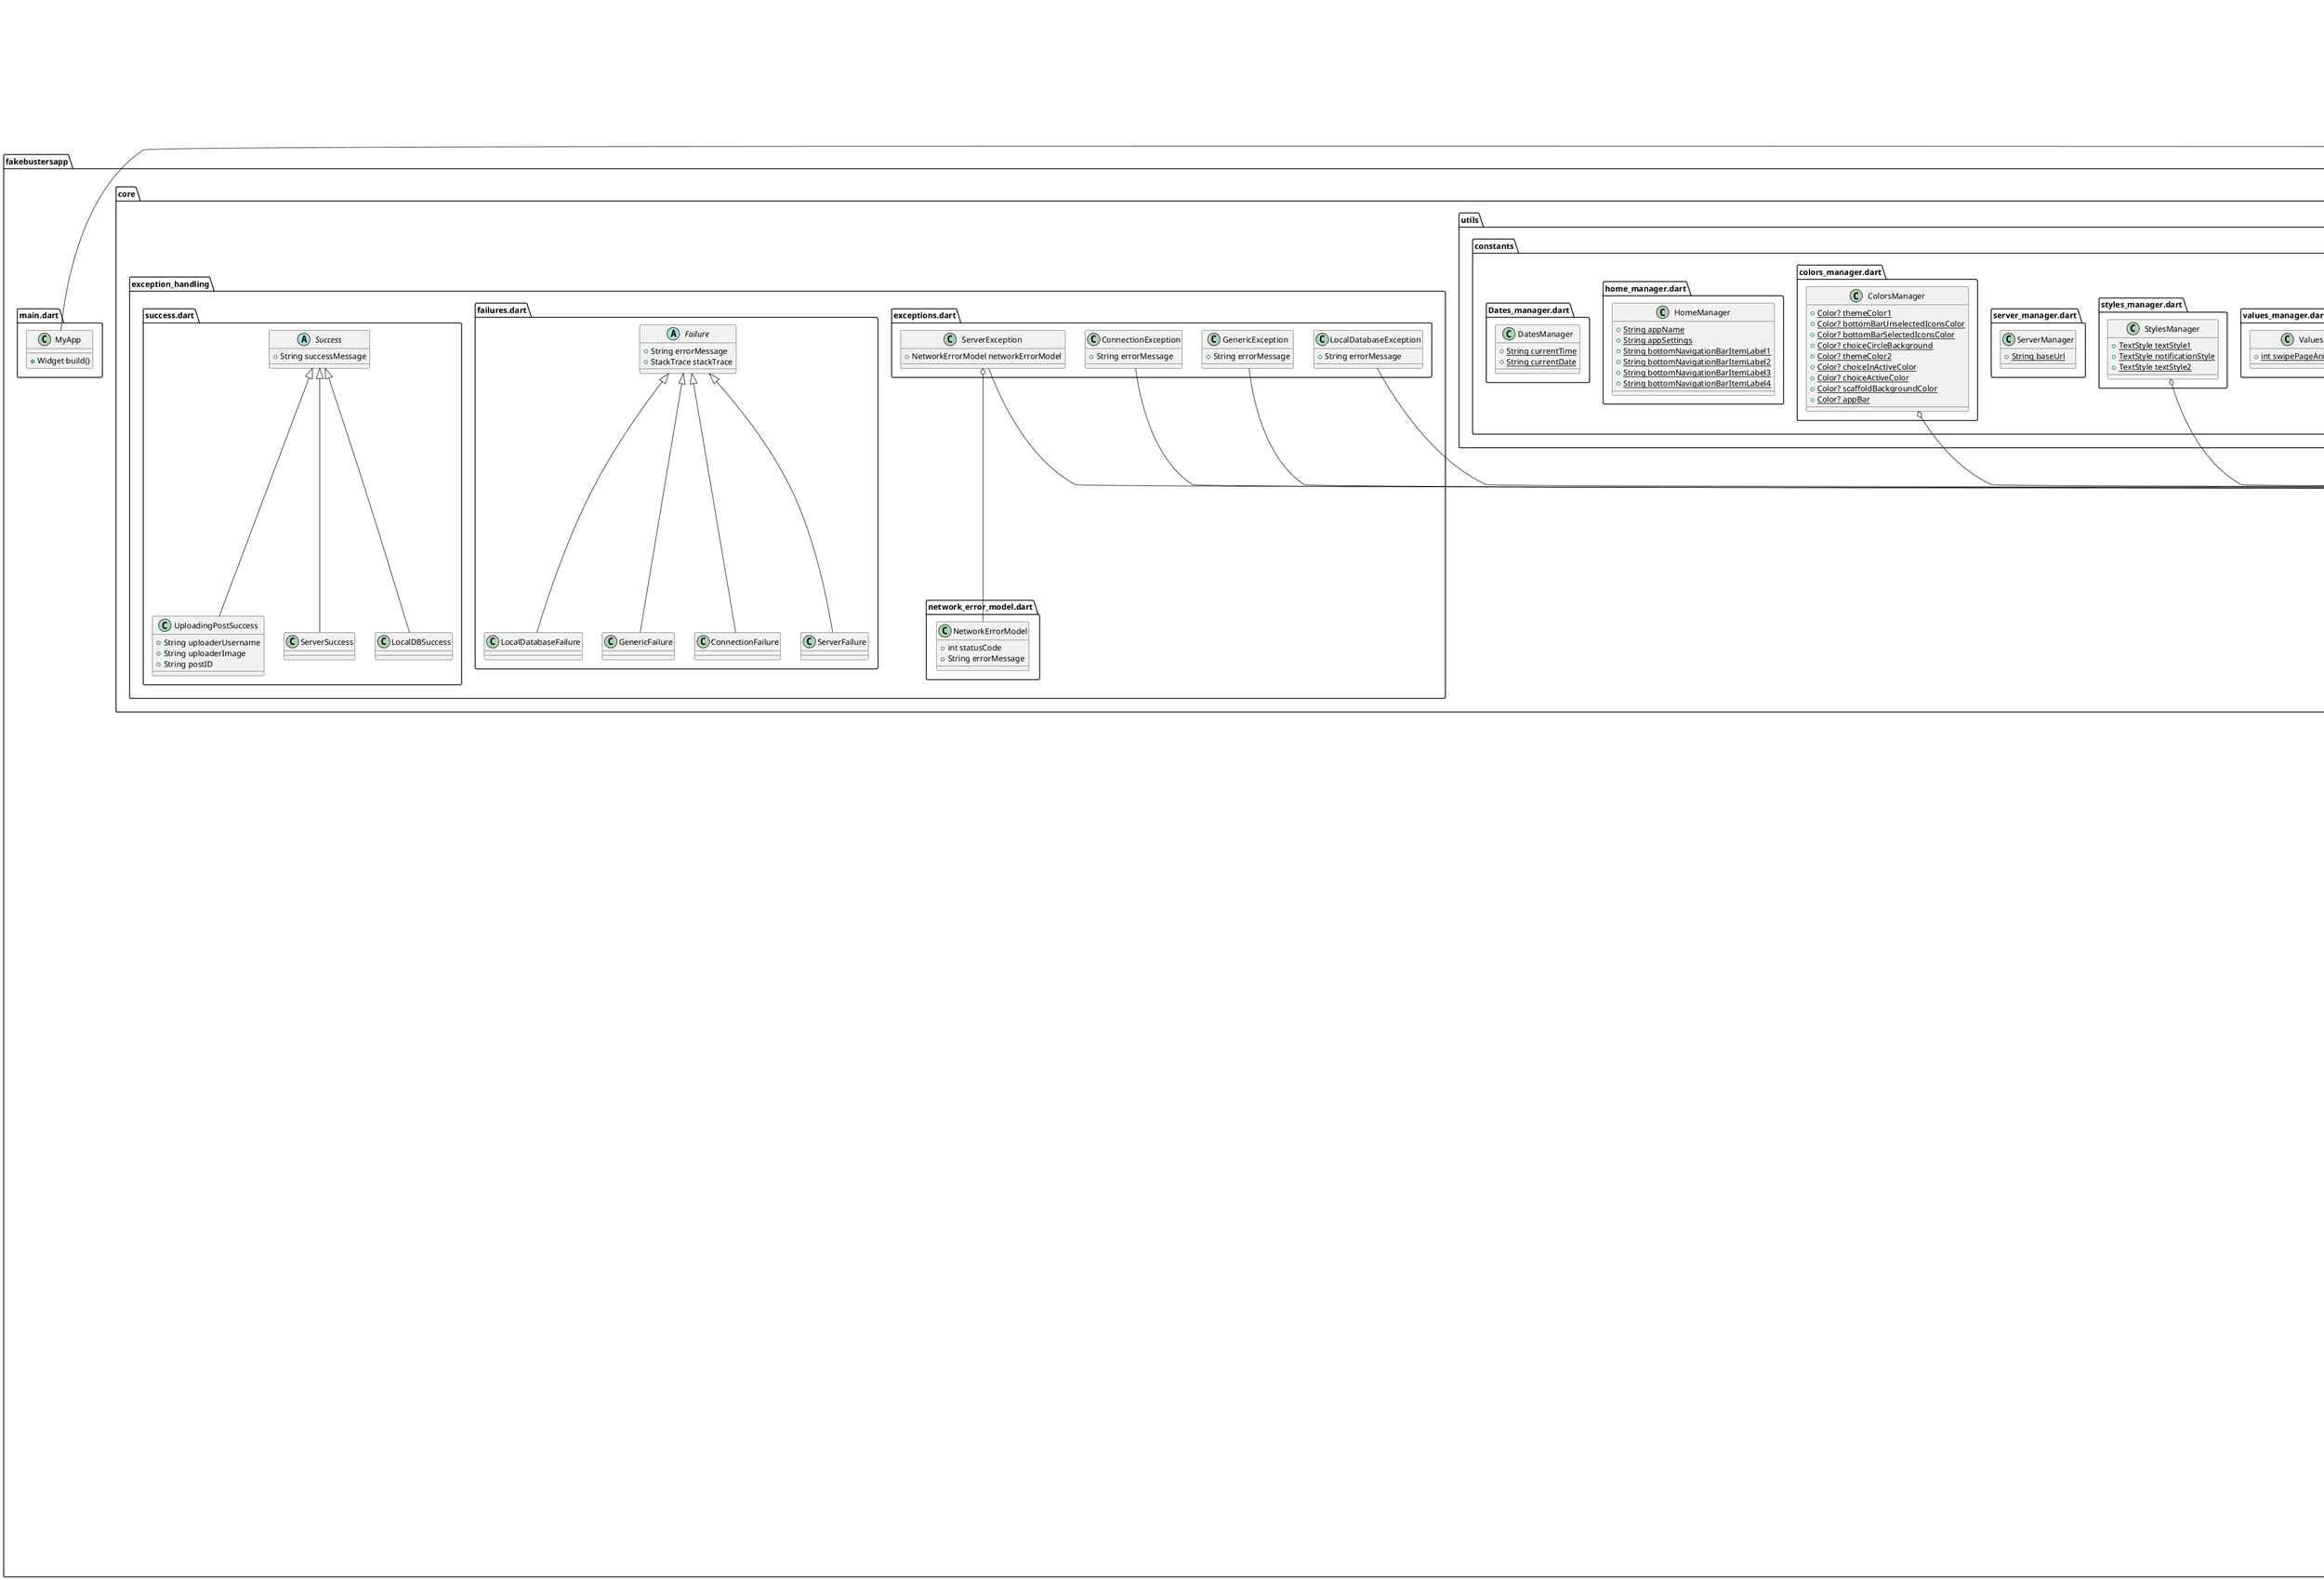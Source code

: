 @startuml
set namespaceSeparator ::

class "fakebustersapp::core::exception_handling::exceptions.dart::ServerException" {
  +NetworkErrorModel networkErrorModel
}

"fakebustersapp::core::exception_handling::exceptions.dart::ServerException" o-- "fakebustersapp::core::exception_handling::network_error_model.dart::NetworkErrorModel"
"dart::core::Exception" <|-- "fakebustersapp::core::exception_handling::exceptions.dart::ServerException"

class "fakebustersapp::core::exception_handling::exceptions.dart::ConnectionException" {
  +String errorMessage
}

"dart::core::Exception" <|-- "fakebustersapp::core::exception_handling::exceptions.dart::ConnectionException"

class "fakebustersapp::core::exception_handling::exceptions.dart::LocalDatabaseException" {
  +String errorMessage
}

"dart::core::Exception" <|-- "fakebustersapp::core::exception_handling::exceptions.dart::LocalDatabaseException"

class "fakebustersapp::core::exception_handling::exceptions.dart::GenericException" {
  +String errorMessage
}

"dart::core::Exception" <|-- "fakebustersapp::core::exception_handling::exceptions.dart::GenericException"

abstract class "fakebustersapp::core::exception_handling::failures.dart::Failure" {
  +String errorMessage
  +StackTrace stackTrace
}

class "fakebustersapp::core::exception_handling::failures.dart::ConnectionFailure" {
}

"fakebustersapp::core::exception_handling::failures.dart::Failure" <|-- "fakebustersapp::core::exception_handling::failures.dart::ConnectionFailure"

class "fakebustersapp::core::exception_handling::failures.dart::ServerFailure" {
}

"fakebustersapp::core::exception_handling::failures.dart::Failure" <|-- "fakebustersapp::core::exception_handling::failures.dart::ServerFailure"

class "fakebustersapp::core::exception_handling::failures.dart::LocalDatabaseFailure" {
}

"fakebustersapp::core::exception_handling::failures.dart::Failure" <|-- "fakebustersapp::core::exception_handling::failures.dart::LocalDatabaseFailure"

class "fakebustersapp::core::exception_handling::failures.dart::GenericFailure" {
}

"fakebustersapp::core::exception_handling::failures.dart::Failure" <|-- "fakebustersapp::core::exception_handling::failures.dart::GenericFailure"

class "fakebustersapp::core::exception_handling::network_error_model.dart::NetworkErrorModel" {
  +int statusCode
  +String errorMessage
}

abstract class "fakebustersapp::core::exception_handling::success.dart::Success" {
  +String successMessage
}

class "fakebustersapp::core::exception_handling::success.dart::ServerSuccess" {
}

"fakebustersapp::core::exception_handling::success.dart::Success" <|-- "fakebustersapp::core::exception_handling::success.dart::ServerSuccess"

class "fakebustersapp::core::exception_handling::success.dart::LocalDBSuccess" {
}

"fakebustersapp::core::exception_handling::success.dart::Success" <|-- "fakebustersapp::core::exception_handling::success.dart::LocalDBSuccess"

class "fakebustersapp::core::exception_handling::success.dart::UploadingPostSuccess" {
  +String uploaderUsername
  +String uploaderImage
  +String postID
}

"fakebustersapp::core::exception_handling::success.dart::Success" <|-- "fakebustersapp::core::exception_handling::success.dart::UploadingPostSuccess"

class "fakebustersapp::core::utils::constants::theme_manager.dart::AppThemeManager" {
  {static} +ThemeData darkMode
  {static} +ThemeData lightMode
}

"fakebustersapp::core::utils::constants::theme_manager.dart::AppThemeManager" o-- "flutter::src::material::theme_data.dart::ThemeData"

class "fakebustersapp::core::utils::constants::values_manager.dart::ValuesManager" {
  {static} +int swipePageAnimationDuration
}

class "fakebustersapp::core::utils::constants::styles_manager.dart::StylesManager" {
  {static} +TextStyle textStyle1
  {static} +TextStyle notificationStyle
  {static} +TextStyle textStyle2
}

"fakebustersapp::core::utils::constants::styles_manager.dart::StylesManager" o-- "flutter::src::painting::text_style.dart::TextStyle"

class "fakebustersapp::core::utils::constants::server_manager.dart::ServerManager" {
  {static} +String baseUrl
}

class "fakebustersapp::core::utils::constants::colors_manager.dart::ColorsManager" {
  {static} +Color? themeColor1
  {static} +Color? bottomBarUnselectedIconsColor
  {static} +Color? bottomBarSelectedIconsColor
  {static} +Color? choiceCircleBackground
  {static} +Color? themeColor2
  {static} +Color? choiceInActiveColor
  {static} +Color? choiceActiveColor
  {static} +Color? scaffoldBackgroundColor
  {static} +Color? appBar
}

"fakebustersapp::core::utils::constants::colors_manager.dart::ColorsManager" o-- "dart::ui::Color"

class "fakebustersapp::core::utils::constants::home_manager.dart::HomeManager" {
  {static} +String appName
  {static} +String appSettings
  {static} +String bottomNavigationBarItemLabel1
  {static} +String bottomNavigationBarItemLabel2
  {static} +String bottomNavigationBarItemLabel3
  {static} +String bottomNavigationBarItemLabel4
}

class "fakebustersapp::core::utils::constants::Dates_manager.dart::DatesManager" {
  {static} +String currentTime
  {static} +String currentDate
}

class "fakebustersapp::main.dart::MyApp" {
  +Widget build()
}

"flutter_riverpod::src::consumer.dart::ConsumerWidget" <|-- "fakebustersapp::main.dart::MyApp"

abstract class "fakebustersapp::data::data_source::base_user_remote_datasource.dart::BaseUserRemoteDataSource" {
  +Future<String> signUp()
  +Future<String> login()
  +Future<String> verifyUserToken()
  +Future<String> EditProfile()
  +Future<User> getUserData()
}

class "fakebustersapp::data::data_source::user_local_datasource.dart::UserLocalDataSource" {
  +Future<String> logout()
  +Future<String> setTheme()
  +Future<String?> getTheme()
}

"fakebustersapp::data::data_source::base_user_local_datasource.dart::BaseUserLocalDataSource" <|-- "fakebustersapp::data::data_source::user_local_datasource.dart::UserLocalDataSource"

abstract class "fakebustersapp::data::data_source::base_notification_remote_datasource.dart::BaseNotificationRemoteDataSource" {
  +Future<List<NotificationEntity>> getUserNotifications()
  +Future<String> deleteUserNotification()
}

abstract class "fakebustersapp::data::data_source::base_user_local_datasource.dart::BaseUserLocalDataSource" {
  +Future<String> logout()
}

abstract class "fakebustersapp::data::data_source::base_post_remote_datasource.dart::BasePostRemoteDataSource" {
  +Future<UploadingPostSuccess> uploadPost()
  +Future<List<Post>> findPostsByCategories()
  +Future<List<Post>> searchPostsByProductName()
  +Future<Vote> incrementFakeVotes()
  +Future<Vote> incrementOriginalVotes()
  +Future<Vote> getPostVotes()
  +Future<String> deletePostByID()
  +Future<Post> getPostByID()
}

class "fakebustersapp::data::data_source::post_remote_datasource.dart::PostRemoteDataSource" {
  +Future<UploadingPostSuccess> uploadPost()
  +Future<List<Post>> findPostsByCategories()
  +Future<List<Post>> searchPostsByProductName()
  +Future<Vote> getPostVotes()
  +Future<Vote> incrementFakeVotes()
  +Future<Vote> incrementOriginalVotes()
  +Future<String> deletePostByID()
  +Future<Post> getPostByID()
}

"fakebustersapp::data::data_source::base_post_remote_datasource.dart::BasePostRemoteDataSource" <|-- "fakebustersapp::data::data_source::post_remote_datasource.dart::PostRemoteDataSource"

class "fakebustersapp::data::data_source::user_remote_datasource.dart::UserRemoteDataSource" {
  +Future<String> signUp()
  +Future<String> login()
  +Future<String> verifyUserToken()
  +Future<String> EditProfile()
  +Future<User> getUserData()
}

"fakebustersapp::data::data_source::base_user_remote_datasource.dart::BaseUserRemoteDataSource" <|-- "fakebustersapp::data::data_source::user_remote_datasource.dart::UserRemoteDataSource"

class "fakebustersapp::data::data_source::notification_remote_datasource.dart::NotificationRemoteDataSource" {
  +Future<List<NotificationEntity>> getUserNotifications()
  +Future<String> deleteUserNotification()
}

"fakebustersapp::data::data_source::base_notification_remote_datasource.dart::BaseNotificationRemoteDataSource" <|-- "fakebustersapp::data::data_source::notification_remote_datasource.dart::NotificationRemoteDataSource"

class "fakebustersapp::data::data_repository::notification_repository.dart::NotificationRepository" {
  +BaseNotificationRemoteDataSource notificationRemoteDataSource
  +Future<Either<Failure, List<NotificationEntity>>> getUserNotifications()
  +Future<Either<Failure, Success>> deleteUserNotification()
}

"fakebustersapp::data::data_repository::notification_repository.dart::NotificationRepository" o-- "fakebustersapp::data::data_source::base_notification_remote_datasource.dart::BaseNotificationRemoteDataSource"
"fakebustersapp::domain::domain_repository::base_notification_repository.dart::BaseNotificationRepository" <|-- "fakebustersapp::data::data_repository::notification_repository.dart::NotificationRepository"

class "fakebustersapp::data::data_repository::post_repository.dart::PostRepository" {
  +BasePostRemoteDataSource postRemoteDataSource
  +Future<Either<Failure, UploadingPostSuccess>> uploadPost()
  +Future<Either<Failure, List<Post>>> findPostsByCategories()
  +Future<Either<Failure, List<Post>>> searchPostsByProductName()
  +Future<Either<Failure, Vote>> getPostVotes()
  +Future<Either<Failure, Vote>> incrementFakeVotes()
  +Future<Either<Failure, Vote>> incrementOriginalVotes()
  +Future<Either<Failure, Success>> deletePostByID()
  +Future<Either<Failure, Post>> getPostByID()
}

"fakebustersapp::data::data_repository::post_repository.dart::PostRepository" o-- "fakebustersapp::data::data_source::base_post_remote_datasource.dart::BasePostRemoteDataSource"
"fakebustersapp::domain::domain_repository::base_post_repository.dart::BasePostRepository" <|-- "fakebustersapp::data::data_repository::post_repository.dart::PostRepository"

class "fakebustersapp::data::data_repository::user_repository.dart::UserRepository" {
  +BaseUserRemoteDataSource userRemoteDataSource
  +BaseUserLocalDataSource userLocalDataSource
  +Future<Either<Failure, Success>> signUp()
  +Future<Either<Failure, Success>> login()
  +Future<Either<Failure, Success>> verifyUserToken()
  +Future<Either<Failure, Success>> logout()
  +Future<Either<Failure, Success>> EditProfile()
  +Future<Either<Failure, User>> getUserData()
}

"fakebustersapp::data::data_repository::user_repository.dart::UserRepository" o-- "fakebustersapp::data::data_source::base_user_remote_datasource.dart::BaseUserRemoteDataSource"
"fakebustersapp::data::data_repository::user_repository.dart::UserRepository" o-- "fakebustersapp::data::data_source::base_user_local_datasource.dart::BaseUserLocalDataSource"
"fakebustersapp::domain::domain_repository::base_user_repository.dart::BaseUserRepository" <|-- "fakebustersapp::data::data_repository::user_repository.dart::UserRepository"

class "fakebustersapp::data::models::user_model.dart::UserModel" {
}

"fakebustersapp::domain::entities::user.dart::User" <|-- "fakebustersapp::data::models::user_model.dart::UserModel"

class "fakebustersapp::data::models::post_model.dart::PostModel" {
}

"fakebustersapp::domain::entities::post.dart::Post" <|-- "fakebustersapp::data::models::post_model.dart::PostModel"

class "fakebustersapp::data::models::notification_model.dart::NotificationModel" {
}

"fakebustersapp::domain::entities::notification.dart::NotificationEntity" <|-- "fakebustersapp::data::models::notification_model.dart::NotificationModel"

class "fakebustersapp::data::models::vote_model.dart::VoteModel" {
}

"fakebustersapp::domain::entities::vote.dart::Vote" <|-- "fakebustersapp::data::models::vote_model.dart::VoteModel"

abstract class "fakebustersapp::domain::domain_repository::base_notification_repository.dart::BaseNotificationRepository" {
  +Future<Either<Failure, List<NotificationEntity>>> getUserNotifications()
  +Future<Either<Failure, Success>> deleteUserNotification()
}

abstract class "fakebustersapp::domain::domain_repository::base_user_repository.dart::BaseUserRepository" {
  +Future<Either<Failure, Success>> signUp()
  +Future<Either<Failure, Success>> login()
  +Future<Either<Failure, Success>> verifyUserToken()
  +Future<Either<Failure, Success>> logout()
  +Future<Either<Failure, Success>> EditProfile()
  +Future<Either<Failure, User>> getUserData()
}

abstract class "fakebustersapp::domain::domain_repository::base_post_repository.dart::BasePostRepository" {
  +Future<Either<Failure, UploadingPostSuccess>> uploadPost()
  +Future<Either<Failure, Vote>> incrementFakeVotes()
  +Future<Either<Failure, Vote>> incrementOriginalVotes()
  +Future<Either<Failure, Vote>> getPostVotes()
  +Future<Either<Failure, List<Post>>> findPostsByCategories()
  +Future<Either<Failure, Success>> deletePostByID()
  +Future<Either<Failure, List<Post>>> searchPostsByProductName()
  +Future<Either<Failure, Post>> getPostByID()
}

class "fakebustersapp::domain::usecases::theme_mode_usecase.dart::ThemeModeUsecase" {
  +UserLocalDataSource userLocalDataSource
  +Future<String> excute()
}

"fakebustersapp::domain::usecases::theme_mode_usecase.dart::ThemeModeUsecase" o-- "fakebustersapp::data::data_source::user_local_datasource.dart::UserLocalDataSource"

class "fakebustersapp::domain::usecases::get_post_by_id.dart::GetPostByIDUseCase" {
  +BasePostRepository postRepository
  +Future<Either<Failure, Post>> excute()
}

"fakebustersapp::domain::usecases::get_post_by_id.dart::GetPostByIDUseCase" o-- "fakebustersapp::domain::domain_repository::base_post_repository.dart::BasePostRepository"

class "fakebustersapp::domain::usecases::signup_usecase.dart::SignUpUseCase" {
  +BaseUserRepository userRepository
  +Future<Either<Failure, Success>> excute()
}

"fakebustersapp::domain::usecases::signup_usecase.dart::SignUpUseCase" o-- "fakebustersapp::domain::domain_repository::base_user_repository.dart::BaseUserRepository"

class "fakebustersapp::domain::usecases::login_usecase.dart::LoginUseCase" {
  +BaseUserRepository userRepository
  +Future<Either<Failure, Success>> excute()
}

"fakebustersapp::domain::usecases::login_usecase.dart::LoginUseCase" o-- "fakebustersapp::domain::domain_repository::base_user_repository.dart::BaseUserRepository"

class "fakebustersapp::domain::usecases::edit_profile_usecase.dart::EditProfileUseCase" {
  +BaseUserRepository userRepository
  +Future<Either<Failure, Success>> excute()
}

"fakebustersapp::domain::usecases::edit_profile_usecase.dart::EditProfileUseCase" o-- "fakebustersapp::domain::domain_repository::base_user_repository.dart::BaseUserRepository"

class "fakebustersapp::domain::usecases::logout_usecase.dart::LogoutUseCase" {
  +BaseUserRepository userRepository
  +Future<Either<Failure, Success>> excute()
}

"fakebustersapp::domain::usecases::logout_usecase.dart::LogoutUseCase" o-- "fakebustersapp::domain::domain_repository::base_user_repository.dart::BaseUserRepository"

class "fakebustersapp::domain::usecases::get_post_votes_usecase.dart::GetPostVotesUseCase" {
  +BasePostRepository postRepository
  +Future<Either<Failure, Vote>> excute()
}

"fakebustersapp::domain::usecases::get_post_votes_usecase.dart::GetPostVotesUseCase" o-- "fakebustersapp::domain::domain_repository::base_post_repository.dart::BasePostRepository"

class "fakebustersapp::domain::usecases::increment_fake_votes_usecase.dart::IncrementFakeVotesUseCase" {
  +BasePostRepository postRepository
  +Future<Either<Failure, Vote>> excute()
}

"fakebustersapp::domain::usecases::increment_fake_votes_usecase.dart::IncrementFakeVotesUseCase" o-- "fakebustersapp::domain::domain_repository::base_post_repository.dart::BasePostRepository"

class "fakebustersapp::domain::usecases::find_posts_by_categories_usecase.dart::FindPostsByCategoriesUseCase" {
  +BasePostRepository postRepository
  +Future<Either<Failure, List<Post>>> excute()
}

"fakebustersapp::domain::usecases::find_posts_by_categories_usecase.dart::FindPostsByCategoriesUseCase" o-- "fakebustersapp::domain::domain_repository::base_post_repository.dart::BasePostRepository"

class "fakebustersapp::domain::usecases::upload_post_usecase.dart::UploadPostUseCase" {
  +BasePostRepository postRepository
  +Future<Either<Failure, UploadingPostSuccess>> excute()
}

"fakebustersapp::domain::usecases::upload_post_usecase.dart::UploadPostUseCase" o-- "fakebustersapp::domain::domain_repository::base_post_repository.dart::BasePostRepository"

class "fakebustersapp::domain::usecases::delete_post_usecase.dart::DeletePostByIDUseCase" {
  +BasePostRepository postRepository
  +Future<Either<Failure, Success>> excute()
}

"fakebustersapp::domain::usecases::delete_post_usecase.dart::DeletePostByIDUseCase" o-- "fakebustersapp::domain::domain_repository::base_post_repository.dart::BasePostRepository"

class "fakebustersapp::domain::usecases::increment_orginal_votes_usecase.dart::IncrementOriginalVotesUseCase" {
  +BasePostRepository postRepository
  +Future<Either<Failure, Vote>> excute()
}

"fakebustersapp::domain::usecases::increment_orginal_votes_usecase.dart::IncrementOriginalVotesUseCase" o-- "fakebustersapp::domain::domain_repository::base_post_repository.dart::BasePostRepository"

class "fakebustersapp::domain::usecases::get_user_data.dart::GetUserDataUseCase" {
  +BaseUserRepository userRepository
  +Future<Either<Failure, User>> excute()
}

"fakebustersapp::domain::usecases::get_user_data.dart::GetUserDataUseCase" o-- "fakebustersapp::domain::domain_repository::base_user_repository.dart::BaseUserRepository"

class "fakebustersapp::domain::usecases::delete_user_notification.dart::DeleteUserNotificationUseCase" {
  +BaseNotificationRepository notificationRepository
  +Future<Either<Failure, Success>> excute()
}

"fakebustersapp::domain::usecases::delete_user_notification.dart::DeleteUserNotificationUseCase" o-- "fakebustersapp::domain::domain_repository::base_notification_repository.dart::BaseNotificationRepository"

class "fakebustersapp::domain::usecases::get_user_notifications_usecase.dart::GetUserNotificationsUseCase" {
  +BaseNotificationRepository notificationRepository
  +Future<Either<Failure, List<NotificationEntity>>> excute()
}

"fakebustersapp::domain::usecases::get_user_notifications_usecase.dart::GetUserNotificationsUseCase" o-- "fakebustersapp::domain::domain_repository::base_notification_repository.dart::BaseNotificationRepository"

class "fakebustersapp::domain::usecases::search_posts_by_product_name_usecase.dart::SearchPostsByProductNameUseCase" {
  +BasePostRepository postRepository
  +Future<Either<Failure, List<Post>>> excute()
}

"fakebustersapp::domain::usecases::search_posts_by_product_name_usecase.dart::SearchPostsByProductNameUseCase" o-- "fakebustersapp::domain::domain_repository::base_post_repository.dart::BasePostRepository"

class "fakebustersapp::domain::usecases::verify_user_token_usecase.dart::VerifyUserTokenUseCase" {
  +BaseUserRepository userRepository
  +Future<Either<Failure, Success>> excute()
}

"fakebustersapp::domain::usecases::verify_user_token_usecase.dart::VerifyUserTokenUseCase" o-- "fakebustersapp::domain::domain_repository::base_user_repository.dart::BaseUserRepository"

class "fakebustersapp::domain::entities::post.dart::Post" {
  +String postID
  +String productName
  +String brandName
  +String productCategory
  +dynamic productImage
  +int? fakeVotes
  +int? originalVotes
  +String? postDate
  +String uploaderUsername
  +String uploaderImage
  +bool isCurrentUserUploader
  +bool hasCurrentUserVoted
}

class "fakebustersapp::domain::entities::user.dart::User" {
  +String username
  +dynamic profileImage
  +String? password
  +int? votes
}

class "fakebustersapp::domain::entities::notification.dart::NotificationEntity" {
  +String notificationID
  +String notificationText
  +String notificationDate
  +String postID
}

class "fakebustersapp::domain::entities::vote.dart::Vote" {
  +int fakeVotes
  +int originalVotes
  +String getFakeVotesPercentage()
  +String getOriginalVotesPercentage()
}

class "fakebustersapp::domain::entities::uploaded_post.dart::UploadedPost" {
  +String productName
  +String brandName
  +String productCategory
  +dynamic productImage
  +int? fakeVotes
  +int? originalVotes
  +String? postDate
  +String? uploaderUsername
  +String? uploaderImage
  +String? postID
}

class "fakebustersapp::presentation::reusable_widgets::add_post_form_field.dart::AddPostTextInputField" {
  +String label
  +String? Function(String?) validatorFunc
  +TextEditingController textFieldController
  +Widget build()
}

"fakebustersapp::presentation::reusable_widgets::add_post_form_field.dart::AddPostTextInputField" o-- "null::String Function(String)"
"fakebustersapp::presentation::reusable_widgets::add_post_form_field.dart::AddPostTextInputField" o-- "flutter::src::widgets::editable_text.dart::TextEditingController"
"flutter::src::widgets::framework.dart::StatelessWidget" <|-- "fakebustersapp::presentation::reusable_widgets::add_post_form_field.dart::AddPostTextInputField"

class "fakebustersapp::presentation::reusable_widgets::Navigation_rail.dart::Rail" {
  +ConsumerState<Rail> createState()
}

"flutter_riverpod::src::consumer.dart::ConsumerStatefulWidget" <|-- "fakebustersapp::presentation::reusable_widgets::Navigation_rail.dart::Rail"

class "fakebustersapp::presentation::reusable_widgets::Navigation_rail.dart::_RailState" {
  +int currentIndex
  +Widget build()
}

"flutter_riverpod::src::consumer.dart::ConsumerState" <|-- "fakebustersapp::presentation::reusable_widgets::Navigation_rail.dart::_RailState"

class "fakebustersapp::presentation::reusable_widgets::DefaultFormField.dart::DefaultTextFormField" {
  +TextEditingController Controller
  +TextInputType type
  +String hintText
  +dynamic validate
  +IconData prefix
  +dynamic suffix
  +bool showPassword
  +dynamic iconSwitch
  +Widget build()
}

"fakebustersapp::presentation::reusable_widgets::DefaultFormField.dart::DefaultTextFormField" o-- "flutter::src::widgets::editable_text.dart::TextEditingController"
"fakebustersapp::presentation::reusable_widgets::DefaultFormField.dart::DefaultTextFormField" o-- "flutter::src::services::text_input.dart::TextInputType"
"fakebustersapp::presentation::reusable_widgets::DefaultFormField.dart::DefaultTextFormField" o-- "flutter::src::widgets::icon_data.dart::IconData"
"flutter::src::widgets::framework.dart::StatelessWidget" <|-- "fakebustersapp::presentation::reusable_widgets::DefaultFormField.dart::DefaultTextFormField"

class "fakebustersapp::presentation::reusable_widgets::voting_commenting_row.dart::VotingCommentingRow" {
  +bool isCurrentUserUploader
  +bool hasCurrentUserVoted
  +String postID
  +Widget build()
}

"flutter_riverpod::src::consumer.dart::ConsumerWidget" <|-- "fakebustersapp::presentation::reusable_widgets::voting_commenting_row.dart::VotingCommentingRow"

class "fakebustersapp::presentation::reusable_widgets::post_widget.dart::PostWidget" {
  +String productName
  +String productCategory
  +String brandName
  +String productDate
  +dynamic productImage
  +String uploaderUsername
  +String uploaderImage
  +String postID
  +bool isCurrentUserUploader
  +bool hasCurrentUserVoted
  +String dropDownValue
  +List<String>? categories
  +bool isFromDisplay
  +Widget build()
}

"flutter_riverpod::src::consumer.dart::ConsumerWidget" <|-- "fakebustersapp::presentation::reusable_widgets::post_widget.dart::PostWidget"

class "fakebustersapp::presentation::reusable_widgets::image_container.dart::ImageContainer" {
  +File? uploadedImage
  +double width
  +double height
  +Widget build()
}

"fakebustersapp::presentation::reusable_widgets::image_container.dart::ImageContainer" o-- "dart::io::File"
"flutter::src::widgets::framework.dart::StatelessWidget" <|-- "fakebustersapp::presentation::reusable_widgets::image_container.dart::ImageContainer"

class "fakebustersapp::presentation::reusable_widgets::post_choice_button.dart::PostChoiceButton" {
  +void Function() buttonAction
  +String buttonText
  +Widget build()
}

"fakebustersapp::presentation::reusable_widgets::post_choice_button.dart::PostChoiceButton" o-- "dart::ui::void Function()"
"flutter::src::widgets::framework.dart::StatelessWidget" <|-- "fakebustersapp::presentation::reusable_widgets::post_choice_button.dart::PostChoiceButton"

class "fakebustersapp::presentation::reusable_widgets::user_choice.dart::UserChoice" {
  +String imagePath
  +double circleRadius
  +double imageScale
  +String choiceText
  +void Function() action
  +Color circleBackgroundColor
  +Color choiceButtonColor
  +Widget build()
}

"fakebustersapp::presentation::reusable_widgets::user_choice.dart::UserChoice" o-- "dart::ui::void Function()"
"fakebustersapp::presentation::reusable_widgets::user_choice.dart::UserChoice" o-- "dart::ui::Color"
"flutter::src::widgets::framework.dart::StatelessWidget" <|-- "fakebustersapp::presentation::reusable_widgets::user_choice.dart::UserChoice"

class "fakebustersapp::presentation::reusable_widgets::DefaultButton.dart::DefaultButton" {
  +String text
  +double width
  +dynamic function
  +Widget build()
}

"flutter::src::widgets::framework.dart::StatelessWidget" <|-- "fakebustersapp::presentation::reusable_widgets::DefaultButton.dart::DefaultButton"

class "fakebustersapp::presentation::reusable_widgets::home_drawer.dart::HomeDrawer" {
  +Widget build()
}

"flutter_riverpod::src::consumer.dart::ConsumerWidget" <|-- "fakebustersapp::presentation::reusable_widgets::home_drawer.dart::HomeDrawer"

class "fakebustersapp::presentation::controller::user_events.dart::UserSignUpEvent" {
  +void signupState()
}

"state_notifier::state_notifier.dart::StateNotifier" <|-- "fakebustersapp::presentation::controller::user_events.dart::UserSignUpEvent"

class "fakebustersapp::presentation::controller::user_events.dart::UserLoginEvent" {
  +void loginState()
}

"state_notifier::state_notifier.dart::StateNotifier" <|-- "fakebustersapp::presentation::controller::user_events.dart::UserLoginEvent"

class "fakebustersapp::presentation::controller::user_events.dart::verifyUserTokenEvent" {
  +void verifyUserTokenState()
}

"state_notifier::state_notifier.dart::StateNotifier" <|-- "fakebustersapp::presentation::controller::user_events.dart::verifyUserTokenEvent"

class "fakebustersapp::presentation::controller::user_events.dart::UserLogoutEvent" {
  +void logoutState()
}

"state_notifier::state_notifier.dart::StateNotifier" <|-- "fakebustersapp::presentation::controller::user_events.dart::UserLogoutEvent"

class "fakebustersapp::presentation::controller::user_events.dart::EditProfileEvent" {
  +String? userToken
  +BuildContext context
  +void editProfileState()
}

"fakebustersapp::presentation::controller::user_events.dart::EditProfileEvent" o-- "flutter::src::widgets::framework.dart::BuildContext"
"state_notifier::state_notifier.dart::StateNotifier" <|-- "fakebustersapp::presentation::controller::user_events.dart::EditProfileEvent"

class "fakebustersapp::presentation::controller::user_events.dart::GetUserDataEvent" {
  +void getUserDataState()
}

"state_notifier::state_notifier.dart::StateNotifier" <|-- "fakebustersapp::presentation::controller::user_events.dart::GetUserDataEvent"

class "fakebustersapp::presentation::controller::theme_events.dart::ThemesState" {
  +void initThemeState()
  +void setThemeState()
}

"state_notifier::state_notifier.dart::StateNotifier" <|-- "fakebustersapp::presentation::controller::theme_events.dart::ThemesState"

class "fakebustersapp::presentation::controller::post_events.dart::UploadPostEvent" {
  +String? userToken
  +String? notificationToken
  +BuildContext context
  +void uploadPostState()
}

"fakebustersapp::presentation::controller::post_events.dart::UploadPostEvent" o-- "flutter::src::widgets::framework.dart::BuildContext"
"state_notifier::state_notifier.dart::StateNotifier" <|-- "fakebustersapp::presentation::controller::post_events.dart::UploadPostEvent"

class "fakebustersapp::presentation::controller::post_events.dart::FindPostsByCategoriesEvent" {
  +String? userToken
  +List<String> categories
  +void findPostsByCategoriesState()
  +void deletePostByIDState()
}

"state_notifier::state_notifier.dart::StateNotifier" <|-- "fakebustersapp::presentation::controller::post_events.dart::FindPostsByCategoriesEvent"

class "fakebustersapp::presentation::controller::post_events.dart::SearchPostsByProductNameEvent" {
  +String? userToken
  +BuildContext context
  +void searchPostsByProductNameState()
}

"fakebustersapp::presentation::controller::post_events.dart::SearchPostsByProductNameEvent" o-- "flutter::src::widgets::framework.dart::BuildContext"
"state_notifier::state_notifier.dart::StateNotifier" <|-- "fakebustersapp::presentation::controller::post_events.dart::SearchPostsByProductNameEvent"

class "fakebustersapp::presentation::controller::post_events.dart::GetPostByIDEvent" {
  +String? userToken
  +String postID
  +void getPostByIDState()
}

"state_notifier::state_notifier.dart::StateNotifier" <|-- "fakebustersapp::presentation::controller::post_events.dart::GetPostByIDEvent"

class "fakebustersapp::presentation::controller::post_events.dart::GetPostVotesEvent" {
  +String? userToken
  +String postID
  +void getPostVotesEventVotesState()
}

"state_notifier::state_notifier.dart::StateNotifier" <|-- "fakebustersapp::presentation::controller::post_events.dart::GetPostVotesEvent"

class "fakebustersapp::presentation::controller::post_events.dart::IncrementFakeVotesEvent" {
  +String? userToken
  +BuildContext context
  +void IncrementFakeVotesState()
}

"fakebustersapp::presentation::controller::post_events.dart::IncrementFakeVotesEvent" o-- "flutter::src::widgets::framework.dart::BuildContext"
"state_notifier::state_notifier.dart::StateNotifier" <|-- "fakebustersapp::presentation::controller::post_events.dart::IncrementFakeVotesEvent"

class "fakebustersapp::presentation::controller::post_events.dart::IncrementOriginalVotesEvent" {
  +String? userToken
  +BuildContext context
  +void incrementOriginalVotesState()
}

"fakebustersapp::presentation::controller::post_events.dart::IncrementOriginalVotesEvent" o-- "flutter::src::widgets::framework.dart::BuildContext"
"state_notifier::state_notifier.dart::StateNotifier" <|-- "fakebustersapp::presentation::controller::post_events.dart::IncrementOriginalVotesEvent"

class "fakebustersapp::presentation::controller::notification_events.dart::UserNotificationsEvent" {
  +String? userToken
  +void getUserNotificationsState()
  +void deleteUserNotificationState()
}

"state_notifier::state_notifier.dart::StateNotifier" <|-- "fakebustersapp::presentation::controller::notification_events.dart::UserNotificationsEvent"

class "fakebustersapp::presentation::controller::notification_events.dart::GetNotificationsCountEvent" {
  +String? userToken
  +BuildContext context
  +void getUserNotificationsCountState()
}

"fakebustersapp::presentation::controller::notification_events.dart::GetNotificationsCountEvent" o-- "flutter::src::widgets::framework.dart::BuildContext"
"state_notifier::state_notifier.dart::StateNotifier" <|-- "fakebustersapp::presentation::controller::notification_events.dart::GetNotificationsCountEvent"

class "fakebustersapp::presentation::screens::display_post.dart::DisplayPost" {
  +UploadedPost postData
  +Widget build()
}

"fakebustersapp::presentation::screens::display_post.dart::DisplayPost" o-- "fakebustersapp::domain::entities::uploaded_post.dart::UploadedPost"
"flutter::src::widgets::framework.dart::StatelessWidget" <|-- "fakebustersapp::presentation::screens::display_post.dart::DisplayPost"

class "fakebustersapp::presentation::screens::home.dart::Home" {
  +State<Home> createState()
}

"flutter::src::widgets::framework.dart::StatefulWidget" <|-- "fakebustersapp::presentation::screens::home.dart::Home"

class "fakebustersapp::presentation::screens::home.dart::_HomeState" {
  +int currentPageIndex
  +PageController pageController
  +List<Widget> mainPages
  +Widget build()
  +void dispose()
}

"fakebustersapp::presentation::screens::home.dart::_HomeState" o-- "flutter::src::widgets::page_view.dart::PageController"
"flutter::src::widgets::framework.dart::State" <|-- "fakebustersapp::presentation::screens::home.dart::_HomeState"

class "fakebustersapp::presentation::screens::posts_screen.dart::PostsScreen" {
  +List<String> categories
  +Widget build()
}

"flutter_riverpod::src::consumer.dart::ConsumerWidget" <|-- "fakebustersapp::presentation::screens::posts_screen.dart::PostsScreen"

class "fakebustersapp::presentation::screens::Profile.dart::ProfileScreen" {
  +Widget build()
}

"flutter_riverpod::src::consumer.dart::ConsumerWidget" <|-- "fakebustersapp::presentation::screens::Profile.dart::ProfileScreen"

class "fakebustersapp::presentation::screens::tablet_categories.dart::TabletCategories" {
  +State<TabletCategories> createState()
}

"flutter::src::widgets::framework.dart::StatefulWidget" <|-- "fakebustersapp::presentation::screens::tablet_categories.dart::TabletCategories"

class "fakebustersapp::presentation::screens::tablet_categories.dart::_TabletScreenState" {
  +String toysState
  +String appliancesState
  +String musicInstrumentsState
  +String fashionState
  +String electronicsState
  +String sportsEquipmentState
  +Color toysButtonState
  +Color appliancesButtonState
  +Color musicInstrumentsButtonState
  +Color fashionButtonState
  +Color electronicsButtonState
  +Color sportsEquipmentButtonState
  +String errorMessage
  +List<String> selectedCategories
  +Widget build()
}

"fakebustersapp::presentation::screens::tablet_categories.dart::_TabletScreenState" o-- "dart::ui::Color"
"flutter::src::widgets::framework.dart::State" <|-- "fakebustersapp::presentation::screens::tablet_categories.dart::_TabletScreenState"

class "fakebustersapp::presentation::screens::signup_screen.dart::SignupScreen" {
  +_SignupScreenState createState()
}

"flutter_riverpod::src::consumer.dart::ConsumerStatefulWidget" <|-- "fakebustersapp::presentation::screens::signup_screen.dart::SignupScreen"

class "fakebustersapp::presentation::screens::signup_screen.dart::_SignupScreenState" {
  +TextEditingController usernameController
  +TextEditingController passwordController
  +TextEditingController confirmPasswordController
  +GlobalKey<FormState> formKey
  +dynamic confirmPass
  +bool showPassword
  +bool showConfirmPassword
  -ImagePicker _picker
  +File? userImage
  +void setState()
  +Widget build()
}

"fakebustersapp::presentation::screens::signup_screen.dart::_SignupScreenState" o-- "flutter::src::widgets::editable_text.dart::TextEditingController"
"fakebustersapp::presentation::screens::signup_screen.dart::_SignupScreenState" o-- "flutter::src::widgets::framework.dart::GlobalKey<FormState>"
"fakebustersapp::presentation::screens::signup_screen.dart::_SignupScreenState" o-- "image_picker::image_picker.dart::ImagePicker"
"fakebustersapp::presentation::screens::signup_screen.dart::_SignupScreenState" o-- "dart::io::File"
"flutter_riverpod::src::consumer.dart::ConsumerState" <|-- "fakebustersapp::presentation::screens::signup_screen.dart::_SignupScreenState"

class "fakebustersapp::presentation::screens::upload_post.dart::UploadPost" {
  +ConsumerState<UploadPost> createState()
}

"flutter_riverpod::src::consumer.dart::ConsumerStatefulWidget" <|-- "fakebustersapp::presentation::screens::upload_post.dart::UploadPost"

class "fakebustersapp::presentation::screens::upload_post.dart::_UploadPostState" {
  +String dropdownValue
  -GlobalKey<FormState> _formKey
  -ImagePicker _picker
  +File? productImage
  +String imageValidationError
  +TextEditingController productNameController
  +TextEditingController brandNameController
  +Widget build()
}

"fakebustersapp::presentation::screens::upload_post.dart::_UploadPostState" o-- "flutter::src::widgets::framework.dart::GlobalKey<FormState>"
"fakebustersapp::presentation::screens::upload_post.dart::_UploadPostState" o-- "image_picker::image_picker.dart::ImagePicker"
"fakebustersapp::presentation::screens::upload_post.dart::_UploadPostState" o-- "dart::io::File"
"fakebustersapp::presentation::screens::upload_post.dart::_UploadPostState" o-- "flutter::src::widgets::editable_text.dart::TextEditingController"
"flutter_riverpod::src::consumer.dart::ConsumerState" <|-- "fakebustersapp::presentation::screens::upload_post.dart::_UploadPostState"

class "fakebustersapp::presentation::screens::notification_post.dart::DisplayNotificationPost" {
  +String postID
  +ConsumerState<DisplayNotificationPost> createState()
}

"flutter_riverpod::src::consumer.dart::ConsumerStatefulWidget" <|-- "fakebustersapp::presentation::screens::notification_post.dart::DisplayNotificationPost"

class "fakebustersapp::presentation::screens::notification_post.dart::_DisplayNotificationPostState" {
  +Widget build()
}

"flutter_riverpod::src::consumer.dart::ConsumerState" <|-- "fakebustersapp::presentation::screens::notification_post.dart::_DisplayNotificationPostState"

class "fakebustersapp::presentation::screens::notifications.dart::NotificationsScreen" {
  +Widget build()
}

"flutter_riverpod::src::consumer.dart::ConsumerWidget" <|-- "fakebustersapp::presentation::screens::notifications.dart::NotificationsScreen"

class "fakebustersapp::presentation::screens::hint.dart::HintScreen" {
  +Widget build()
}

"flutter::src::widgets::framework.dart::StatelessWidget" <|-- "fakebustersapp::presentation::screens::hint.dart::HintScreen"

class "fakebustersapp::presentation::screens::login_screen.dart::LoginScreen" {
  +ConsumerState<LoginScreen> createState()
}

"flutter_riverpod::src::consumer.dart::ConsumerStatefulWidget" <|-- "fakebustersapp::presentation::screens::login_screen.dart::LoginScreen"

class "fakebustersapp::presentation::screens::login_screen.dart::_LoginScreenState" {
  +TextEditingController usernameController
  +TextEditingController passwordController
  +GlobalKey<FormState> formkey
  +bool showPassword
  +void setState()
  +Widget build()
}

"fakebustersapp::presentation::screens::login_screen.dart::_LoginScreenState" o-- "flutter::src::widgets::editable_text.dart::TextEditingController"
"fakebustersapp::presentation::screens::login_screen.dart::_LoginScreenState" o-- "flutter::src::widgets::framework.dart::GlobalKey<FormState>"
"flutter_riverpod::src::consumer.dart::ConsumerState" <|-- "fakebustersapp::presentation::screens::login_screen.dart::_LoginScreenState"

class "fakebustersapp::presentation::screens::initial_loading_screen.dart::InitialLoadingScreen" {
  +Widget build()
}

"flutter_riverpod::src::consumer.dart::ConsumerWidget" <|-- "fakebustersapp::presentation::screens::initial_loading_screen.dart::InitialLoadingScreen"

class "fakebustersapp::presentation::screens::categories.dart::Categories" {
  +ConsumerState<Categories> createState()
}

"flutter_riverpod::src::consumer.dart::ConsumerStatefulWidget" <|-- "fakebustersapp::presentation::screens::categories.dart::Categories"

class "fakebustersapp::presentation::screens::categories.dart::_CategoriesState" {
  +String toysState
  +String appliancesState
  +String musicInstrumentsState
  +String fashionState
  +String electronicsState
  +String sportsEquipmentState
  +Color toysButtonState
  +Color appliancesButtonState
  +Color musicInstrumentsButtonState
  +Color fashionButtonState
  +Color electronicsButtonState
  +Color sportsEquipmentButtonState
  +String errorMessage
  +List<String> selectedCategories
  +Widget build()
}

"fakebustersapp::presentation::screens::categories.dart::_CategoriesState" o-- "dart::ui::Color"
"flutter_riverpod::src::consumer.dart::ConsumerState" <|-- "fakebustersapp::presentation::screens::categories.dart::_CategoriesState"

class "fakebustersapp::presentation::screens::user_type_choices.dart::UserTypeChoices" {
  +State<UserTypeChoices> createState()
}

"flutter::src::widgets::framework.dart::StatefulWidget" <|-- "fakebustersapp::presentation::screens::user_type_choices.dart::UserTypeChoices"

class "fakebustersapp::presentation::screens::user_type_choices.dart::_UserTypeChoicesState" {
  +Widget build()
}

"flutter::src::widgets::framework.dart::State" <|-- "fakebustersapp::presentation::screens::user_type_choices.dart::_UserTypeChoicesState"

class "fakebustersapp::presentation::screens::search.dart::Search" {
  +ConsumerState<Search> createState()
}

"flutter_riverpod::src::consumer.dart::ConsumerStatefulWidget" <|-- "fakebustersapp::presentation::screens::search.dart::Search"

class "fakebustersapp::presentation::screens::search.dart::_SearchState" {
  -AnimationController _animationController
  +void initState()
  +Widget build()
  +void dispose()
}

"fakebustersapp::presentation::screens::search.dart::_SearchState" o-- "flutter::src::animation::animation_controller.dart::AnimationController"
"flutter_riverpod::src::consumer.dart::ConsumerState" <|-- "fakebustersapp::presentation::screens::search.dart::_SearchState"
"flutter::src::widgets::ticker_provider.dart::SingleTickerProviderStateMixin" <|-- "fakebustersapp::presentation::screens::search.dart::_SearchState"

class "fakebustersapp::presentation::screens::settings.dart::Settings" {
  +_SettingsState createState()
}

"flutter_riverpod::src::consumer.dart::ConsumerStatefulWidget" <|-- "fakebustersapp::presentation::screens::settings.dart::Settings"

class "fakebustersapp::presentation::screens::settings.dart::_SettingsState" {
  +TextEditingController usernameController
  +TextEditingController passwordController
  +bool status
  +bool showPassword
  +bool? isDarkModeEnabled
  +GlobalKey<FormState> formKey
  +Map<String, String> updatedData
  +Widget build()
}

"fakebustersapp::presentation::screens::settings.dart::_SettingsState" o-- "flutter::src::widgets::editable_text.dart::TextEditingController"
"fakebustersapp::presentation::screens::settings.dart::_SettingsState" o-- "flutter::src::widgets::framework.dart::GlobalKey<FormState>"
"flutter_riverpod::src::consumer.dart::ConsumerState" <|-- "fakebustersapp::presentation::screens::settings.dart::_SettingsState"


@enduml

